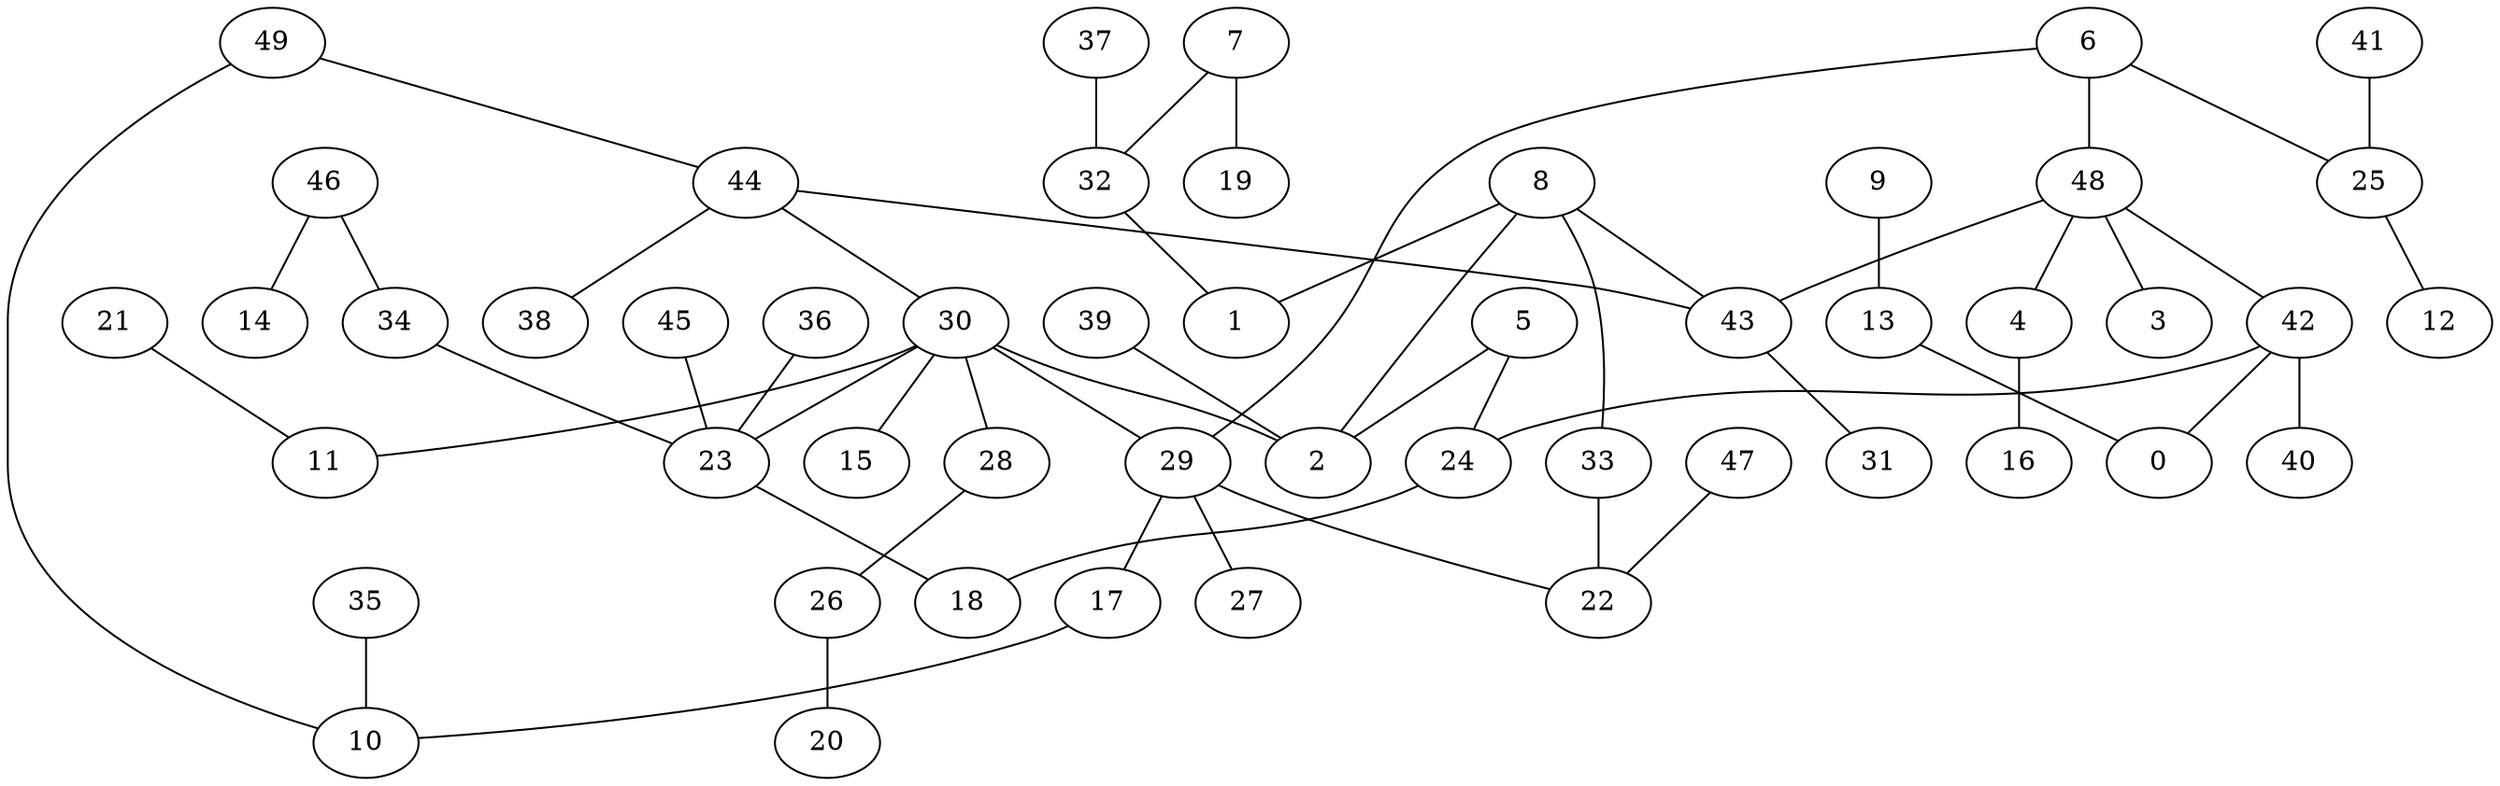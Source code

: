 digraph GG_graph {

subgraph G_graph {
edge [color = black]
"9" -> "13" [dir = none]
"24" -> "18" [dir = none]
"46" -> "14" [dir = none]
"46" -> "34" [dir = none]
"47" -> "22" [dir = none]
"13" -> "0" [dir = none]
"37" -> "32" [dir = none]
"21" -> "11" [dir = none]
"23" -> "18" [dir = none]
"26" -> "20" [dir = none]
"32" -> "1" [dir = none]
"25" -> "12" [dir = none]
"44" -> "38" [dir = none]
"44" -> "43" [dir = none]
"8" -> "33" [dir = none]
"8" -> "1" [dir = none]
"8" -> "43" [dir = none]
"29" -> "27" [dir = none]
"29" -> "17" [dir = none]
"29" -> "22" [dir = none]
"4" -> "16" [dir = none]
"43" -> "31" [dir = none]
"36" -> "23" [dir = none]
"17" -> "10" [dir = none]
"41" -> "25" [dir = none]
"28" -> "26" [dir = none]
"48" -> "3" [dir = none]
"48" -> "42" [dir = none]
"48" -> "4" [dir = none]
"48" -> "43" [dir = none]
"39" -> "2" [dir = none]
"49" -> "44" [dir = none]
"42" -> "40" [dir = none]
"42" -> "0" [dir = none]
"7" -> "19" [dir = none]
"7" -> "32" [dir = none]
"34" -> "23" [dir = none]
"30" -> "11" [dir = none]
"30" -> "28" [dir = none]
"30" -> "2" [dir = none]
"30" -> "23" [dir = none]
"30" -> "15" [dir = none]
"30" -> "29" [dir = none]
"6" -> "25" [dir = none]
"6" -> "29" [dir = none]
"6" -> "48" [dir = none]
"45" -> "23" [dir = none]
"35" -> "10" [dir = none]
"5" -> "2" [dir = none]
"44" -> "30" [dir = none]
"5" -> "24" [dir = none]
"42" -> "24" [dir = none]
"49" -> "10" [dir = none]
"33" -> "22" [dir = none]
"8" -> "2" [dir = none]
}

}
